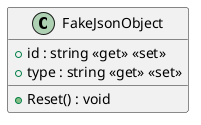 @startuml
class FakeJsonObject {
    + id : string <<get>> <<set>>
    + type : string <<get>> <<set>>
    + Reset() : void
}
@enduml
